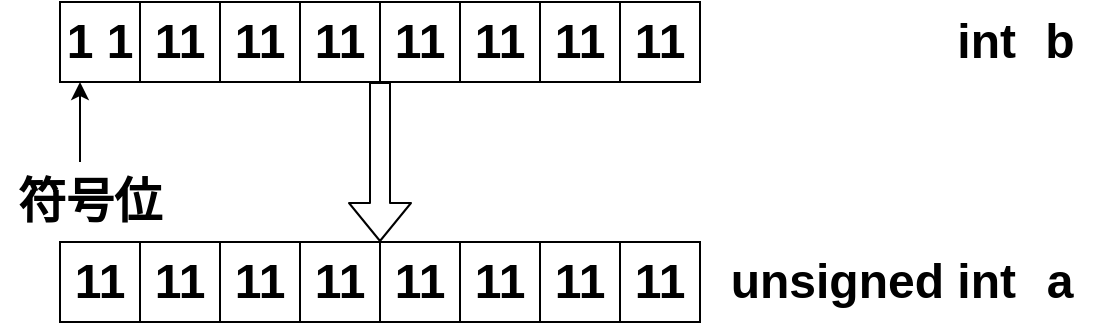 <mxfile version="14.5.1" type="device"><diagram id="7WjsIM7V5-vS3uBqJUxc" name="第 1 页"><mxGraphModel dx="1106" dy="852" grid="1" gridSize="10" guides="1" tooltips="1" connect="1" arrows="1" fold="1" page="1" pageScale="1" pageWidth="827" pageHeight="1169" math="0" shadow="0"><root><mxCell id="0"/><mxCell id="1" parent="0"/><mxCell id="JclTzpJrSyRr3JP9m60e-9" value="&lt;font style=&quot;font-size: 24px&quot;&gt;&lt;b&gt;1 1&lt;/b&gt;&lt;/font&gt;" style="rounded=0;whiteSpace=wrap;html=1;" parent="1" vertex="1"><mxGeometry x="80" y="40" width="40" height="40" as="geometry"/></mxCell><mxCell id="JclTzpJrSyRr3JP9m60e-25" value="&lt;font style=&quot;font-size: 24px&quot;&gt;&lt;b&gt;b&lt;/b&gt;&lt;/font&gt;" style="text;html=1;strokeColor=none;fillColor=none;align=center;verticalAlign=middle;whiteSpace=wrap;rounded=0;" parent="1" vertex="1"><mxGeometry x="560" y="40" width="40" height="40" as="geometry"/></mxCell><mxCell id="JclTzpJrSyRr3JP9m60e-27" value="&lt;b style=&quot;font-size: 24px&quot;&gt;11&lt;/b&gt;" style="rounded=0;whiteSpace=wrap;html=1;" parent="1" vertex="1"><mxGeometry x="120" y="40" width="40" height="40" as="geometry"/></mxCell><mxCell id="JclTzpJrSyRr3JP9m60e-28" value="&lt;b style=&quot;font-size: 24px&quot;&gt;11&lt;/b&gt;" style="rounded=0;whiteSpace=wrap;html=1;" parent="1" vertex="1"><mxGeometry x="160" y="40" width="40" height="40" as="geometry"/></mxCell><mxCell id="JclTzpJrSyRr3JP9m60e-29" value="&lt;b style=&quot;font-size: 24px&quot;&gt;11&lt;/b&gt;" style="rounded=0;whiteSpace=wrap;html=1;" parent="1" vertex="1"><mxGeometry x="200" y="40" width="40" height="40" as="geometry"/></mxCell><mxCell id="JclTzpJrSyRr3JP9m60e-30" value="&lt;b style=&quot;font-size: 24px&quot;&gt;11&lt;/b&gt;" style="rounded=0;whiteSpace=wrap;html=1;" parent="1" vertex="1"><mxGeometry x="240" y="40" width="40" height="40" as="geometry"/></mxCell><mxCell id="JclTzpJrSyRr3JP9m60e-31" value="&lt;b style=&quot;font-size: 24px&quot;&gt;11&lt;/b&gt;" style="rounded=0;whiteSpace=wrap;html=1;" parent="1" vertex="1"><mxGeometry x="280" y="40" width="40" height="40" as="geometry"/></mxCell><mxCell id="JclTzpJrSyRr3JP9m60e-32" value="&lt;b style=&quot;font-size: 24px&quot;&gt;11&lt;/b&gt;" style="rounded=0;whiteSpace=wrap;html=1;" parent="1" vertex="1"><mxGeometry x="320" y="40" width="40" height="40" as="geometry"/></mxCell><mxCell id="JclTzpJrSyRr3JP9m60e-33" value="&lt;b style=&quot;font-size: 24px&quot;&gt;11&lt;/b&gt;" style="rounded=0;whiteSpace=wrap;html=1;" parent="1" vertex="1"><mxGeometry x="360" y="40" width="40" height="40" as="geometry"/></mxCell><mxCell id="JclTzpJrSyRr3JP9m60e-34" value="&lt;font style=&quot;font-size: 24px&quot;&gt;&lt;b&gt;11&lt;/b&gt;&lt;/font&gt;" style="rounded=0;whiteSpace=wrap;html=1;" parent="1" vertex="1"><mxGeometry x="80" y="160" width="40" height="40" as="geometry"/></mxCell><mxCell id="JclTzpJrSyRr3JP9m60e-35" value="&lt;font style=&quot;font-size: 24px&quot;&gt;&lt;b&gt;11&lt;/b&gt;&lt;/font&gt;" style="rounded=0;whiteSpace=wrap;html=1;" parent="1" vertex="1"><mxGeometry x="120" y="160" width="40" height="40" as="geometry"/></mxCell><mxCell id="JclTzpJrSyRr3JP9m60e-36" value="&lt;font style=&quot;font-size: 24px&quot;&gt;&lt;b&gt;11&lt;/b&gt;&lt;/font&gt;" style="rounded=0;whiteSpace=wrap;html=1;" parent="1" vertex="1"><mxGeometry x="160" y="160" width="40" height="40" as="geometry"/></mxCell><mxCell id="JclTzpJrSyRr3JP9m60e-37" value="&lt;font style=&quot;font-size: 24px&quot;&gt;&lt;b&gt;11&lt;/b&gt;&lt;/font&gt;" style="rounded=0;whiteSpace=wrap;html=1;" parent="1" vertex="1"><mxGeometry x="200" y="160" width="40" height="40" as="geometry"/></mxCell><mxCell id="JclTzpJrSyRr3JP9m60e-38" value="&lt;b style=&quot;font-size: 24px&quot;&gt;11&lt;/b&gt;" style="rounded=0;whiteSpace=wrap;html=1;" parent="1" vertex="1"><mxGeometry x="240" y="160" width="40" height="40" as="geometry"/></mxCell><mxCell id="JclTzpJrSyRr3JP9m60e-39" value="&lt;b style=&quot;font-size: 24px&quot;&gt;11&lt;/b&gt;" style="rounded=0;whiteSpace=wrap;html=1;" parent="1" vertex="1"><mxGeometry x="280" y="160" width="40" height="40" as="geometry"/></mxCell><mxCell id="JclTzpJrSyRr3JP9m60e-40" value="&lt;b style=&quot;font-size: 24px&quot;&gt;11&lt;/b&gt;" style="rounded=0;whiteSpace=wrap;html=1;" parent="1" vertex="1"><mxGeometry x="320" y="160" width="40" height="40" as="geometry"/></mxCell><mxCell id="JclTzpJrSyRr3JP9m60e-41" value="&lt;b style=&quot;font-size: 24px&quot;&gt;11&lt;/b&gt;" style="rounded=0;whiteSpace=wrap;html=1;" parent="1" vertex="1"><mxGeometry x="360" y="160" width="40" height="40" as="geometry"/></mxCell><mxCell id="Im315d_h7rDa22niyKbs-2" value="" style="shape=flexArrow;endArrow=classic;html=1;exitX=0;exitY=1;exitDx=0;exitDy=0;entryX=1;entryY=0;entryDx=0;entryDy=0;" parent="1" source="JclTzpJrSyRr3JP9m60e-30" target="JclTzpJrSyRr3JP9m60e-37" edge="1"><mxGeometry width="50" height="50" relative="1" as="geometry"><mxPoint x="180" y="20" as="sourcePoint"/><mxPoint x="200" y="130" as="targetPoint"/></mxGeometry></mxCell><mxCell id="AM69t9H3LtYdETORA6Ho-5" value="" style="endArrow=classic;html=1;entryX=0.25;entryY=1;entryDx=0;entryDy=0;" parent="1" edge="1"><mxGeometry width="50" height="50" relative="1" as="geometry"><mxPoint x="90" y="120" as="sourcePoint"/><mxPoint x="90" y="80" as="targetPoint"/></mxGeometry></mxCell><mxCell id="AM69t9H3LtYdETORA6Ho-6" value="&lt;span style=&quot;font-size: 24px&quot;&gt;&lt;b&gt;符号位&lt;/b&gt;&lt;/span&gt;" style="text;html=1;strokeColor=none;fillColor=none;align=center;verticalAlign=middle;whiteSpace=wrap;rounded=0;" parent="1" vertex="1"><mxGeometry x="50" y="120" width="90" height="40" as="geometry"/></mxCell><mxCell id="PUKTlQYuuOFLDRZ8hRHa-1" value="&lt;span style=&quot;font-size: 24px&quot;&gt;&lt;b&gt;a&lt;/b&gt;&lt;/span&gt;" style="text;html=1;strokeColor=none;fillColor=none;align=center;verticalAlign=middle;whiteSpace=wrap;rounded=0;" parent="1" vertex="1"><mxGeometry x="560" y="160" width="40" height="40" as="geometry"/></mxCell><mxCell id="PUKTlQYuuOFLDRZ8hRHa-3" value="&lt;span style=&quot;font-size: 24px&quot;&gt;&lt;b&gt;unsigned int&lt;/b&gt;&lt;/span&gt;" style="text;html=1;strokeColor=none;fillColor=none;align=right;verticalAlign=middle;whiteSpace=wrap;rounded=0;" parent="1" vertex="1"><mxGeometry x="400" y="160" width="160" height="40" as="geometry"/></mxCell><mxCell id="PUKTlQYuuOFLDRZ8hRHa-4" value="&lt;span style=&quot;font-size: 24px&quot;&gt;&lt;b&gt;int&lt;/b&gt;&lt;/span&gt;" style="text;html=1;strokeColor=none;fillColor=none;align=right;verticalAlign=middle;whiteSpace=wrap;rounded=0;" parent="1" vertex="1"><mxGeometry x="400" y="40" width="160" height="40" as="geometry"/></mxCell></root></mxGraphModel></diagram></mxfile>